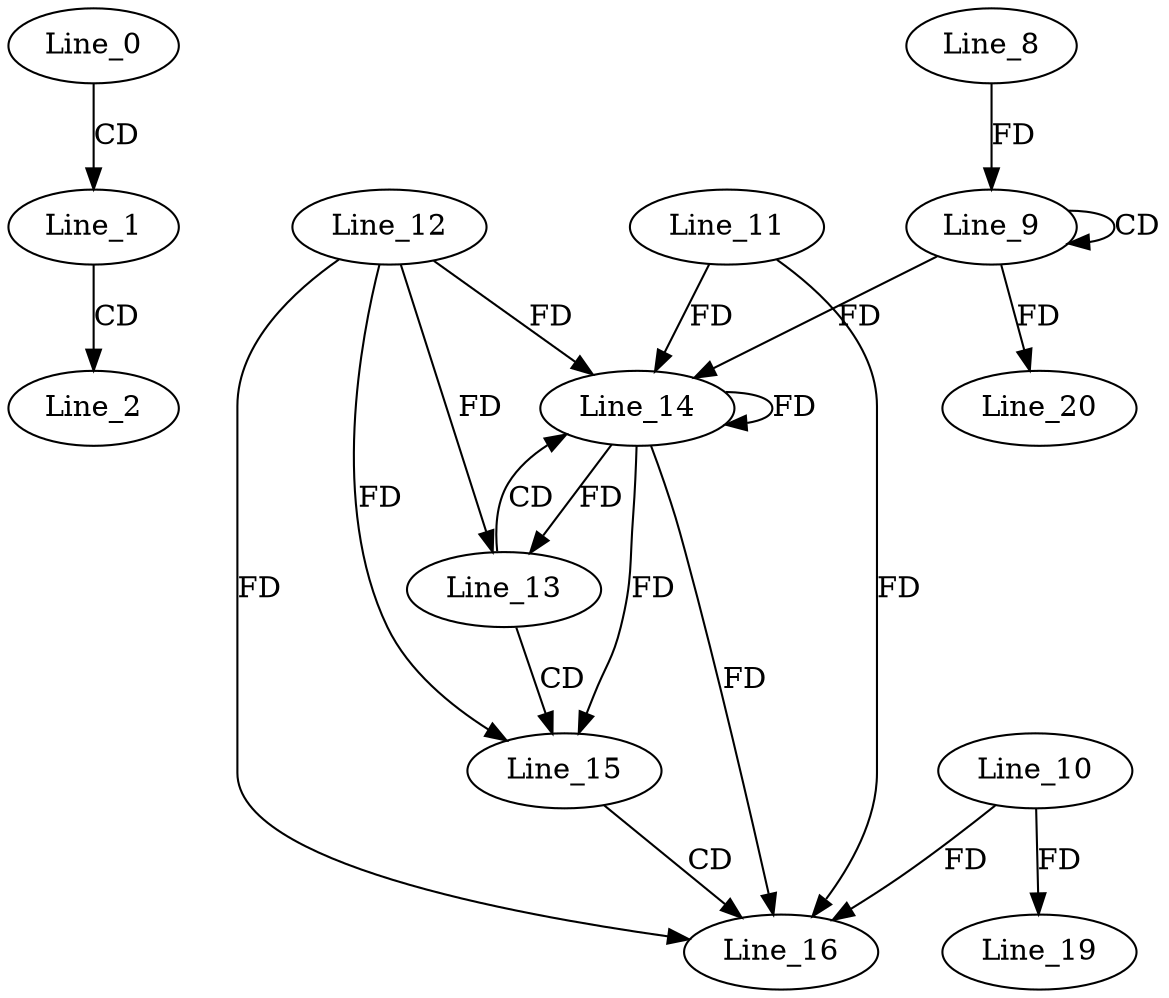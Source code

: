 digraph G {
  Line_0;
  Line_1;
  Line_2;
  Line_9;
  Line_9;
  Line_8;
  Line_12;
  Line_13;
  Line_14;
  Line_14;
  Line_11;
  Line_15;
  Line_16;
  Line_10;
  Line_19;
  Line_20;
  Line_0 -> Line_1 [ label="CD" ];
  Line_1 -> Line_2 [ label="CD" ];
  Line_9 -> Line_9 [ label="CD" ];
  Line_8 -> Line_9 [ label="FD" ];
  Line_12 -> Line_13 [ label="FD" ];
  Line_13 -> Line_14 [ label="CD" ];
  Line_14 -> Line_14 [ label="FD" ];
  Line_12 -> Line_14 [ label="FD" ];
  Line_9 -> Line_14 [ label="FD" ];
  Line_11 -> Line_14 [ label="FD" ];
  Line_13 -> Line_15 [ label="CD" ];
  Line_14 -> Line_15 [ label="FD" ];
  Line_12 -> Line_15 [ label="FD" ];
  Line_15 -> Line_16 [ label="CD" ];
  Line_10 -> Line_16 [ label="FD" ];
  Line_11 -> Line_16 [ label="FD" ];
  Line_14 -> Line_16 [ label="FD" ];
  Line_12 -> Line_16 [ label="FD" ];
  Line_10 -> Line_19 [ label="FD" ];
  Line_9 -> Line_20 [ label="FD" ];
  Line_14 -> Line_13 [ label="FD" ];
}
